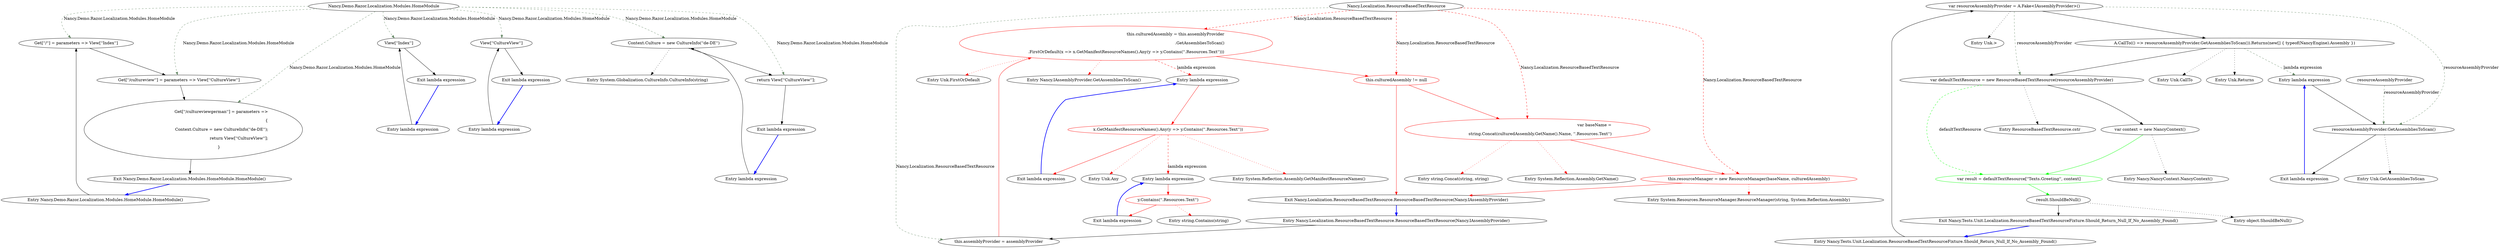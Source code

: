 digraph  {
n16 [label="Nancy.Demo.Razor.Localization.Modules.HomeModule", span=""];
n0 [label="Entry Nancy.Demo.Razor.Localization.Modules.HomeModule.HomeModule()", span="6-6", cluster="Nancy.Demo.Razor.Localization.Modules.HomeModule.HomeModule()"];
n1 [label="Get[''/''] = parameters => View[''Index'']", span="8-8", cluster="Nancy.Demo.Razor.Localization.Modules.HomeModule.HomeModule()"];
n2 [label="Get[''/cultureview''] = parameters => View[''CultureView'']", span="10-10", cluster="Nancy.Demo.Razor.Localization.Modules.HomeModule.HomeModule()"];
n3 [label="Get[''/cultureviewgerman''] = parameters =>\r\n                                        {\r\n                                            Context.Culture = new CultureInfo(''de-DE'');\r\n                                            return View[''CultureView''];\r\n                                        }", span="12-16", cluster="Nancy.Demo.Razor.Localization.Modules.HomeModule.HomeModule()"];
n4 [label="Exit Nancy.Demo.Razor.Localization.Modules.HomeModule.HomeModule()", span="6-6", cluster="Nancy.Demo.Razor.Localization.Modules.HomeModule.HomeModule()"];
n5 [label="Entry lambda expression", span="8-8", cluster="lambda expression"];
n6 [label="View[''Index'']", span="8-8", cluster="lambda expression"];
n7 [label="Exit lambda expression", span="8-8", cluster="lambda expression"];
n8 [label="Entry lambda expression", span="10-10", cluster="lambda expression"];
n9 [label="View[''CultureView'']", span="10-10", cluster="lambda expression"];
n10 [label="Exit lambda expression", span="10-10", cluster="lambda expression"];
n11 [label="Entry lambda expression", span="12-16", cluster="lambda expression"];
n12 [label="Context.Culture = new CultureInfo(''de-DE'')", span="14-14", cluster="lambda expression"];
n13 [label="return View[''CultureView''];", span="15-15", cluster="lambda expression"];
n15 [label="Entry System.Globalization.CultureInfo.CultureInfo(string)", span="0-0", cluster="System.Globalization.CultureInfo.CultureInfo(string)"];
n14 [label="Exit lambda expression", span="12-16", cluster="lambda expression"];
m0_7 [label="Entry Nancy.IAssemblyProvider.GetAssembliesToScan()", span="14-14", cluster="Nancy.IAssemblyProvider.GetAssembliesToScan()", file="ResourceBasedTextResource.cs"];
m0_16 [label="Entry Unk.Any", span="", cluster="Unk.Any", file="ResourceBasedTextResource.cs"];
m0_20 [label="Entry string.Contains(string)", span="0-0", cluster="string.Contains(string)", file="ResourceBasedTextResource.cs"];
m0_10 [label="Entry string.Concat(string, string)", span="0-0", cluster="string.Concat(string, string)", file="ResourceBasedTextResource.cs"];
m0_17 [label="Entry lambda expression", span="27-27", cluster="lambda expression", file="ResourceBasedTextResource.cs"];
m0_12 [label="Entry lambda expression", span="27-27", cluster="lambda expression", file="ResourceBasedTextResource.cs"];
m0_13 [label="x.GetManifestResourceNames().Any(y => y.Contains(''.Resources.Text''))", span="27-27", cluster="lambda expression", color=red, community=0, file="ResourceBasedTextResource.cs"];
m0_14 [label="Exit lambda expression", span="27-27", cluster="lambda expression", file="ResourceBasedTextResource.cs"];
m0_18 [label="y.Contains(''.Resources.Text'')", span="27-27", cluster="lambda expression", color=red, community=0, file="ResourceBasedTextResource.cs"];
m0_19 [label="Exit lambda expression", span="27-27", cluster="lambda expression", file="ResourceBasedTextResource.cs"];
m0_9 [label="Entry System.Reflection.Assembly.GetName()", span="0-0", cluster="System.Reflection.Assembly.GetName()", file="ResourceBasedTextResource.cs"];
m0_15 [label="Entry System.Reflection.Assembly.GetManifestResourceNames()", span="0-0", cluster="System.Reflection.Assembly.GetManifestResourceNames()", file="ResourceBasedTextResource.cs"];
m0_0 [label="Entry Nancy.Localization.ResourceBasedTextResource.ResourceBasedTextResource(Nancy.IAssemblyProvider)", span="21-21", cluster="Nancy.Localization.ResourceBasedTextResource.ResourceBasedTextResource(Nancy.IAssemblyProvider)", file="ResourceBasedTextResource.cs"];
m0_1 [label="this.assemblyProvider = assemblyProvider", span="23-23", cluster="Nancy.Localization.ResourceBasedTextResource.ResourceBasedTextResource(Nancy.IAssemblyProvider)", file="ResourceBasedTextResource.cs"];
m0_2 [label="this.culturedAssembly = this.assemblyProvider\r\n                .GetAssembliesToScan()\r\n                .FirstOrDefault(x => x.GetManifestResourceNames().Any(y => y.Contains(''.Resources.Text'')))", span="25-27", cluster="Nancy.Localization.ResourceBasedTextResource.ResourceBasedTextResource(Nancy.IAssemblyProvider)", color=red, community=0, file="ResourceBasedTextResource.cs"];
m0_3 [label="this.culturedAssembly != null", span="29-29", cluster="Nancy.Localization.ResourceBasedTextResource.ResourceBasedTextResource(Nancy.IAssemblyProvider)", color=red, community=0, file="ResourceBasedTextResource.cs"];
m0_4 [label="var baseName =\r\n                    string.Concat(culturedAssembly.GetName().Name, ''.Resources.Text'')", span="31-32", cluster="Nancy.Localization.ResourceBasedTextResource.ResourceBasedTextResource(Nancy.IAssemblyProvider)", color=red, community=0, file="ResourceBasedTextResource.cs"];
m0_5 [label="this.resourceManager = new ResourceManager(baseName, culturedAssembly)", span="34-34", cluster="Nancy.Localization.ResourceBasedTextResource.ResourceBasedTextResource(Nancy.IAssemblyProvider)", color=red, community=0, file="ResourceBasedTextResource.cs"];
m0_6 [label="Exit Nancy.Localization.ResourceBasedTextResource.ResourceBasedTextResource(Nancy.IAssemblyProvider)", span="21-21", cluster="Nancy.Localization.ResourceBasedTextResource.ResourceBasedTextResource(Nancy.IAssemblyProvider)", file="ResourceBasedTextResource.cs"];
m0_8 [label="Entry Unk.FirstOrDefault", span="", cluster="Unk.FirstOrDefault", file="ResourceBasedTextResource.cs"];
m0_11 [label="Entry System.Resources.ResourceManager.ResourceManager(string, System.Reflection.Assembly)", span="0-0", cluster="System.Resources.ResourceManager.ResourceManager(string, System.Reflection.Assembly)", file="ResourceBasedTextResource.cs"];
m0_21 [label="Nancy.Localization.ResourceBasedTextResource", span="", file="ResourceBasedTextResource.cs"];
m1_8 [label="Entry Unk.>", span="", cluster="Unk.>", file="ResourceBasedTextResourceFixture.cs"];
m1_13 [label="Entry object.ShouldBeNull()", span="135-135", cluster="object.ShouldBeNull()", file="ResourceBasedTextResourceFixture.cs"];
m1_11 [label="Entry ResourceBasedTextResource.cstr", span="", cluster="ResourceBasedTextResource.cstr", file="ResourceBasedTextResourceFixture.cs"];
m1_9 [label="Entry Unk.CallTo", span="", cluster="Unk.CallTo", file="ResourceBasedTextResourceFixture.cs"];
m1_0 [label="Entry Nancy.Tests.Unit.Localization.ResourceBasedTextResourceFixture.Should_Return_Null_If_No_Assembly_Found()", span="10-10", cluster="Nancy.Tests.Unit.Localization.ResourceBasedTextResourceFixture.Should_Return_Null_If_No_Assembly_Found()", file="ResourceBasedTextResourceFixture.cs"];
m1_1 [label="var resourceAssemblyProvider = A.Fake<IAssemblyProvider>()", span="13-13", cluster="Nancy.Tests.Unit.Localization.ResourceBasedTextResourceFixture.Should_Return_Null_If_No_Assembly_Found()", file="ResourceBasedTextResourceFixture.cs"];
m1_2 [label="A.CallTo(() => resourceAssemblyProvider.GetAssembliesToScan()).Returns(new[] { typeof(NancyEngine).Assembly })", span="14-14", cluster="Nancy.Tests.Unit.Localization.ResourceBasedTextResourceFixture.Should_Return_Null_If_No_Assembly_Found()", file="ResourceBasedTextResourceFixture.cs"];
m1_3 [label="var defaultTextResource = new ResourceBasedTextResource(resourceAssemblyProvider)", span="16-16", cluster="Nancy.Tests.Unit.Localization.ResourceBasedTextResourceFixture.Should_Return_Null_If_No_Assembly_Found()", file="ResourceBasedTextResourceFixture.cs"];
m1_4 [label="var context = new NancyContext()", span="17-17", cluster="Nancy.Tests.Unit.Localization.ResourceBasedTextResourceFixture.Should_Return_Null_If_No_Assembly_Found()", file="ResourceBasedTextResourceFixture.cs"];
m1_5 [label="var result = defaultTextResource[''Texts.Greeting'', context]", span="20-20", cluster="Nancy.Tests.Unit.Localization.ResourceBasedTextResourceFixture.Should_Return_Null_If_No_Assembly_Found()", color=green, community=0, file="ResourceBasedTextResourceFixture.cs"];
m1_6 [label="result.ShouldBeNull()", span="23-23", cluster="Nancy.Tests.Unit.Localization.ResourceBasedTextResourceFixture.Should_Return_Null_If_No_Assembly_Found()", file="ResourceBasedTextResourceFixture.cs"];
m1_7 [label="Exit Nancy.Tests.Unit.Localization.ResourceBasedTextResourceFixture.Should_Return_Null_If_No_Assembly_Found()", span="10-10", cluster="Nancy.Tests.Unit.Localization.ResourceBasedTextResourceFixture.Should_Return_Null_If_No_Assembly_Found()", file="ResourceBasedTextResourceFixture.cs"];
m1_10 [label="Entry Unk.Returns", span="", cluster="Unk.Returns", file="ResourceBasedTextResourceFixture.cs"];
m1_17 [label="Entry Unk.GetAssembliesToScan", span="", cluster="Unk.GetAssembliesToScan", file="ResourceBasedTextResourceFixture.cs"];
m1_12 [label="Entry Nancy.NancyContext.NancyContext()", span="24-24", cluster="Nancy.NancyContext.NancyContext()", file="ResourceBasedTextResourceFixture.cs"];
m1_14 [label="Entry lambda expression", span="14-14", cluster="lambda expression", file="ResourceBasedTextResourceFixture.cs"];
m1_15 [label="resourceAssemblyProvider.GetAssembliesToScan()", span="14-14", cluster="lambda expression", file="ResourceBasedTextResourceFixture.cs"];
m1_16 [label="Exit lambda expression", span="14-14", cluster="lambda expression", file="ResourceBasedTextResourceFixture.cs"];
m1_18 [label=resourceAssemblyProvider, span="", file="ResourceBasedTextResourceFixture.cs"];
n16 -> n1  [key=1, style=dashed, color=darkseagreen4, label="Nancy.Demo.Razor.Localization.Modules.HomeModule"];
n16 -> n6  [key=1, style=dashed, color=darkseagreen4, label="Nancy.Demo.Razor.Localization.Modules.HomeModule"];
n16 -> n2  [key=1, style=dashed, color=darkseagreen4, label="Nancy.Demo.Razor.Localization.Modules.HomeModule"];
n16 -> n9  [key=1, style=dashed, color=darkseagreen4, label="Nancy.Demo.Razor.Localization.Modules.HomeModule"];
n16 -> n3  [key=1, style=dashed, color=darkseagreen4, label="Nancy.Demo.Razor.Localization.Modules.HomeModule"];
n16 -> n12  [key=1, style=dashed, color=darkseagreen4, label="Nancy.Demo.Razor.Localization.Modules.HomeModule"];
n16 -> n13  [key=1, style=dashed, color=darkseagreen4, label="Nancy.Demo.Razor.Localization.Modules.HomeModule"];
n0 -> n1  [key=0, style=solid];
n1 -> n2  [key=0, style=solid];
n2 -> n3  [key=0, style=solid];
n3 -> n4  [key=0, style=solid];
n4 -> n0  [key=0, style=bold, color=blue];
n5 -> n6  [key=0, style=solid];
n6 -> n7  [key=0, style=solid];
n7 -> n5  [key=0, style=bold, color=blue];
n8 -> n9  [key=0, style=solid];
n9 -> n10  [key=0, style=solid];
n10 -> n8  [key=0, style=bold, color=blue];
n11 -> n12  [key=0, style=solid];
n12 -> n13  [key=0, style=solid];
n12 -> n15  [key=2, style=dotted];
n13 -> n14  [key=0, style=solid];
n14 -> n11  [key=0, style=bold, color=blue];
m0_17 -> m0_18  [key=0, style=solid, color=red];
m0_12 -> m0_13  [key=0, style=solid, color=red];
m0_13 -> m0_14  [key=0, style=solid, color=red];
m0_13 -> m0_15  [key=2, style=dotted, color=red];
m0_13 -> m0_16  [key=2, style=dotted, color=red];
m0_13 -> m0_17  [key=1, style=dashed, color=red, label="lambda expression"];
m0_14 -> m0_12  [key=0, style=bold, color=blue];
m0_18 -> m0_19  [key=0, style=solid, color=red];
m0_18 -> m0_20  [key=2, style=dotted, color=red];
m0_19 -> m0_17  [key=0, style=bold, color=blue];
m0_0 -> m0_1  [key=0, style=solid];
m0_1 -> m0_2  [key=0, style=solid, color=red];
m0_2 -> m0_3  [key=0, style=solid, color=red];
m0_2 -> m0_7  [key=2, style=dotted, color=red];
m0_2 -> m0_8  [key=2, style=dotted, color=red];
m0_2 -> m0_12  [key=1, style=dashed, color=red, label="lambda expression"];
m0_3 -> m0_4  [key=0, style=solid, color=red];
m0_3 -> m0_6  [key=0, style=solid, color=red];
m0_4 -> m0_5  [key=0, style=solid, color=red];
m0_4 -> m0_9  [key=2, style=dotted, color=red];
m0_4 -> m0_10  [key=2, style=dotted, color=red];
m0_5 -> m0_6  [key=0, style=solid, color=red];
m0_5 -> m0_11  [key=2, style=dotted, color=red];
m0_6 -> m0_0  [key=0, style=bold, color=blue];
m0_21 -> m0_1  [key=1, style=dashed, color=darkseagreen4, label="Nancy.Localization.ResourceBasedTextResource"];
m0_21 -> m0_2  [key=1, style=dashed, color=red, label="Nancy.Localization.ResourceBasedTextResource"];
m0_21 -> m0_3  [key=1, style=dashed, color=red, label="Nancy.Localization.ResourceBasedTextResource"];
m0_21 -> m0_4  [key=1, style=dashed, color=red, label="Nancy.Localization.ResourceBasedTextResource"];
m0_21 -> m0_5  [key=1, style=dashed, color=red, label="Nancy.Localization.ResourceBasedTextResource"];
m1_0 -> m1_1  [key=0, style=solid];
m1_1 -> m1_2  [key=0, style=solid];
m1_1 -> m1_8  [key=2, style=dotted];
m1_1 -> m1_15  [key=1, style=dashed, color=darkseagreen4, label=resourceAssemblyProvider];
m1_1 -> m1_3  [key=1, style=dashed, color=darkseagreen4, label=resourceAssemblyProvider];
m1_2 -> m1_3  [key=0, style=solid];
m1_2 -> m1_9  [key=2, style=dotted];
m1_2 -> m1_10  [key=2, style=dotted];
m1_2 -> m1_14  [key=1, style=dashed, color=darkseagreen4, label="lambda expression"];
m1_3 -> m1_4  [key=0, style=solid];
m1_3 -> m1_11  [key=2, style=dotted];
m1_3 -> m1_5  [key=1, style=dashed, color=green, label=defaultTextResource];
m1_4 -> m1_5  [key=0, style=solid, color=green];
m1_4 -> m1_12  [key=2, style=dotted];
m1_5 -> m1_6  [key=0, style=solid, color=green];
m1_6 -> m1_7  [key=0, style=solid];
m1_6 -> m1_13  [key=2, style=dotted];
m1_7 -> m1_0  [key=0, style=bold, color=blue];
m1_14 -> m1_15  [key=0, style=solid];
m1_15 -> m1_16  [key=0, style=solid];
m1_15 -> m1_17  [key=2, style=dotted];
m1_16 -> m1_14  [key=0, style=bold, color=blue];
m1_18 -> m1_15  [key=1, style=dashed, color=darkseagreen4, label=resourceAssemblyProvider];
}

